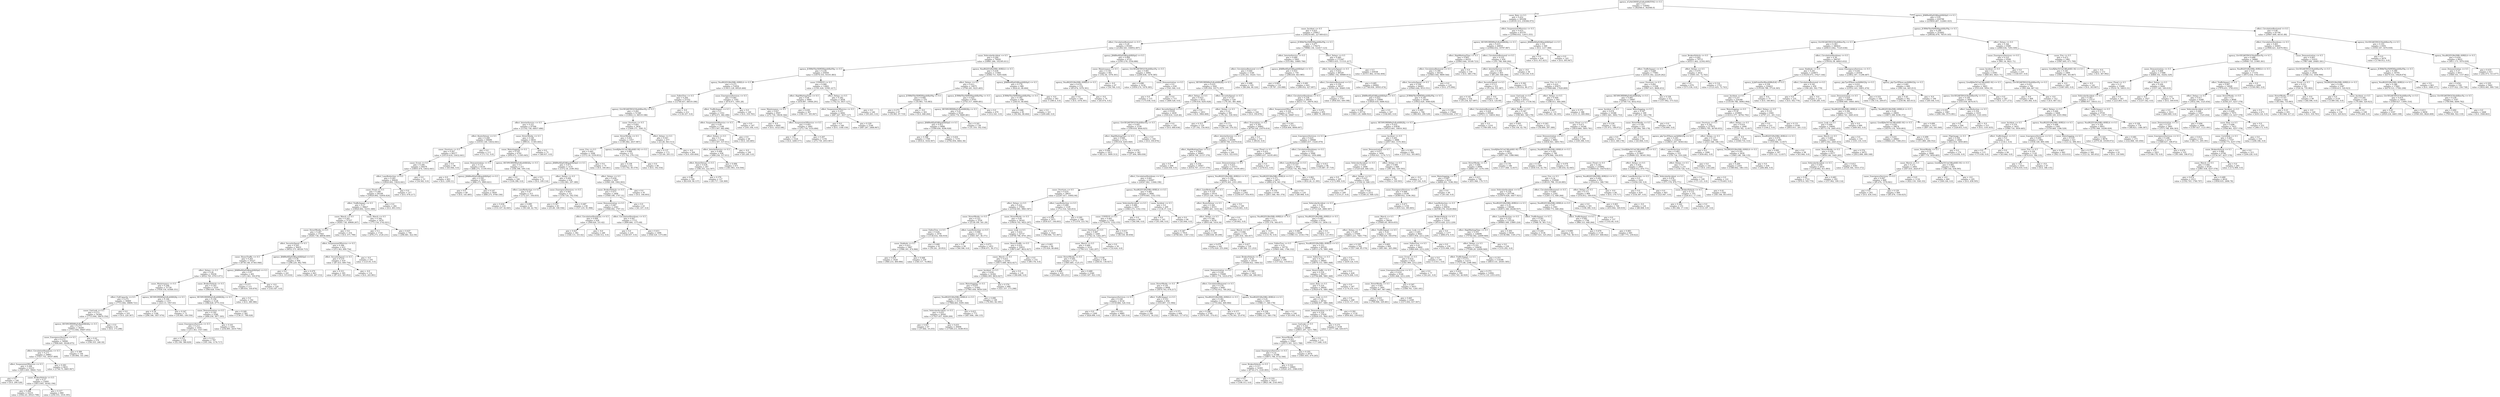 digraph Tree {
node [shape=box] ;
0 [label="agency_zCy9zG00HEqGeKu4AWZYNQ <= 0.5\ngini = 0.5\nsamples = 724092\nvalue = [362046.0, 362046.0]"] ;
1 [label="cause_Rain <= 0.5\ngini = 0.452\nsamples = 305296\nvalue = [126195.513, 239384.975]"] ;
0 -> 1 [labeldistance=2.5, labelangle=45, headlabel="True"] ;
5 [label="cause_Incident <= 0.5\ngini = 0.425\nsamples = 259917\nvalue = [100250.681, 227369.621]"] ;
1 -> 5 ;
7 [label="effect_CirculationRestored <= 0.5\ngini = 0.28\nsamples = 81645\nvalue = [21264.545, 104952.497]"] ;
5 -> 7 ;
21 [label="cause_VehicularAccident <= 0.5\ngini = 0.264\nsamples = 76920\nvalue = [18961.266, 102395.811]"] ;
7 -> 21 ;
25 [label="agency_JUR9bFXmVkWDHqu4AXaY0g <= 0.5\ngini = 0.234\nsamples = 65856\nvalue = [14576.555, 93101.883]"] ;
21 -> 25 ;
45 [label="agency_NuuRQ2I1Q0a50Kv-AVKlLA <= 0.5\ngini = 0.271\nsamples = 53054\nvalue = [13415.128, 69520.466]"] ;
25 -> 45 ;
101 [label="cause_FallenTree <= 0.5\ngini = 0.264\nsamples = 51552\nvalue = [12740.457, 68519.186]"] ;
45 -> 101 ;
105 [label="agency_GtvOEQAFZ0GtU6u4AXwvPg <= 0.5\ngini = 0.262\nsamples = 51340\nvalue = [12602.13, 68519.186]"] ;
101 -> 105 ;
113 [label="effect_InterimService <= 0.5\ngini = 0.251\nsamples = 47506\nvalue = [11192.758, 64937.686]"] ;
105 -> 113 ;
143 [label="effect_RouteDetour <= 0.5\ngini = 0.268\nsamples = 40690\nvalue = [10193.149, 53632.641]"] ;
113 -> 143 ;
183 [label="cause_Overturn <= 0.5\ngini = 0.267\nsamples = 40577\nvalue = [10119.418, 53632.641]"] ;
143 -> 183 ;
203 [label="cause_Event <= 0.5\ngini = 0.266\nsamples = 40479\nvalue = [10055.474, 53632.641]"] ;
183 -> 203 ;
275 [label="effect_LaneReduction <= 0.5\ngini = 0.265\nsamples = 40426\nvalue = [10020.892, 53632.641]"] ;
203 -> 275 ;
307 [label="cause_Flood <= 0.5\ngini = 0.268\nsamples = 40109\nvalue = [10020.892, 52954.424]"] ;
275 -> 307 ;
315 [label="effect_TrafficImpact <= 0.5\ngini = 0.27\nsamples = 39827\nvalue = [10020.892, 52351.089]"] ;
307 -> 315 ;
335 [label="cause_March <= 0.5\ngini = 0.265\nsamples = 37357\nvalue = [9245.738, 49608.267]"] ;
315 -> 335 ;
337 [label="cause_StreetWorks <= 0.5\ngini = 0.267\nsamples = 37043\nvalue = [9245.738, 48936.469]"] ;
335 -> 337 ;
401 [label="effect_SecuritySpeed <= 0.5\ngini = 0.265\nsamples = 36431\nvalue = [9032.375, 48326.715]"] ;
337 -> 401 ;
415 [label="cause_HeavyTraffic <= 0.5\ngini = 0.263\nsamples = 35527\nvalue = [8736.146, 47363.946]"] ;
401 -> 415 ;
419 [label="effect_Delays <= 0.5\ngini = 0.26\nsamples = 35036\nvalue = [8522.783, 47013.071]"] ;
415 -> 419 ;
423 [label="cause_Maintenance <= 0.5\ngini = 0.268\nsamples = 31726\nvalue = [7938.154, 41848.351]"] ;
419 -> 423 ;
427 [label="effect_FullCapacity <= 0.5\ngini = 0.272\nsamples = 30469\nvalue = [7715.004, 39890.721]"] ;
423 -> 427 ;
445 [label="cause_GasLeak <= 0.5\ngini = 0.273\nsamples = 30366\nvalue = [7715.004, 39670.354]"] ;
427 -> 445 ;
461 [label="agency_HE59N3RXM0q5vKu4AXlQZg <= 0.5\ngini = 0.273\nsamples = 30285\nvalue = [7715.004, 39497.055]"] ;
445 -> 461 ;
463 [label="cause_EmergencyServices <= 0.5\ngini = 0.272\nsamples = 30006\nvalue = [7608.649, 39248.875]"] ;
461 -> 463 ;
503 [label="effect_CirculationShutdown <= 0.5\ngini = 0.271\nsamples = 29862\nvalue = [7557.755, 39107.669]"] ;
463 -> 503 ;
545 [label="effect_SuspensionOfService <= 0.5\ngini = 0.268\nsamples = 23231\nvalue = [5813.005, 30641.722]"] ;
503 -> 545 ;
547 [label="gini = 0.0\nsamples = 140\nvalue = [0.0, 299.528]"] ;
545 -> 547 ;
548 [label="cause_BrokenVehicle <= 0.5\ngini = 0.27\nsamples = 23091\nvalue = [5813.005, 30342.194]"] ;
545 -> 548 ;
549 [label="gini = 0.268\nsamples = 22231\nvalue = [5562.45, 29323.798]"] ;
548 -> 549 ;
550 [label="gini = 0.317\nsamples = 860\nvalue = [250.555, 1018.395]"] ;
548 -> 550 ;
546 [label="gini = 0.283\nsamples = 6631\nvalue = [1744.75, 8465.947]"] ;
503 -> 546 ;
504 [label="gini = 0.389\nsamples = 144\nvalue = [50.894, 141.206]"] ;
463 -> 504 ;
464 [label="gini = 0.42\nsamples = 279\nvalue = [106.355, 248.18]"] ;
461 -> 464 ;
462 [label="gini = 0.0\nsamples = 81\nvalue = [0.0, 173.298]"] ;
445 -> 462 ;
446 [label="gini = 0.0\nsamples = 103\nvalue = [0.0, 220.367]"] ;
427 -> 446 ;
428 [label="agency_HE59N3RXM0q5vKu4AXlQZg <= 0.5\ngini = 0.184\nsamples = 1257\nvalue = [223.15, 1957.63]"] ;
423 -> 428 ;
583 [label="gini = 0.18\nsamples = 1184\nvalue = [206.186, 1857.074]"] ;
428 -> 583 ;
584 [label="gini = 0.247\nsamples = 73\nvalue = [16.965, 100.556]"] ;
428 -> 584 ;
424 [label="cause_BrokenVehicle <= 0.5\ngini = 0.183\nsamples = 3310\nvalue = [584.628, 5164.72]"] ;
419 -> 424 ;
473 [label="agency_HE59N3RXM0q5vKu4AXlQZg <= 0.5\ngini = 0.194\nsamples = 3128\nvalue = [584.628, 4775.333]"] ;
424 -> 473 ;
529 [label="cause_Demonstration <= 0.5\ngini = 0.182\nsamples = 2546\nvalue = [448.258, 3977.305]"] ;
473 -> 529 ;
541 [label="cause_EmergencyServices <= 0.5\ngini = 0.212\nsamples = 1055\nvalue = [213.363, 1557.546]"] ;
529 -> 541 ;
603 [label="gini = 0.212\nsamples = 258\nvalue = [52.199, 380.829]"] ;
541 -> 603 ;
604 [label="gini = 0.212\nsamples = 797\nvalue = [161.164, 1176.717]"] ;
541 -> 604 ;
542 [label="gini = 0.161\nsamples = 1491\nvalue = [234.895, 2419.759]"] ;
529 -> 542 ;
530 [label="gini = 0.249\nsamples = 582\nvalue = [136.37, 798.028]"] ;
473 -> 530 ;
474 [label="gini = 0.0\nsamples = 182\nvalue = [0.0, 389.386]"] ;
424 -> 474 ;
420 [label="agency_JfA8Bw8Zp024Kqu4AXiSpQ <= 0.5\ngini = 0.47\nsamples = 491\nvalue = [213.363, 350.876]"] ;
415 -> 420 ;
421 [label="gini = 0.277\nsamples = 271\nvalue = [69.816, 350.876]"] ;
420 -> 421 ;
422 [label="gini = -0.0\nsamples = 220\nvalue = [143.547, 0.0]"] ;
420 -> 422 ;
416 [label="agency_JfA8Bw8Zp024Kqu4AXiSpQ <= 0.5\ngini = 0.36\nsamples = 904\nvalue = [296.229, 962.769]"] ;
401 -> 416 ;
417 [label="gini = 0.0\nsamples = 241\nvalue = [0.0, 515.616]"] ;
416 -> 417 ;
418 [label="gini = 0.479\nsamples = 663\nvalue = [296.229, 447.153]"] ;
416 -> 418 ;
402 [label="effect_SuspensionOfService <= 0.5\ngini = 0.384\nsamples = 612\nvalue = [213.363, 609.754]"] ;
337 -> 402 ;
403 [label="effect_SecuritySpeed <= 0.5\ngini = 0.219\nsamples = 419\nvalue = [87.433, 609.754]"] ;
402 -> 403 ;
441 [label="gini = 0.311\nsamples = 305\nvalue = [87.433, 365.852]"] ;
403 -> 441 ;
442 [label="gini = -0.0\nsamples = 114\nvalue = [0.0, 243.901]"] ;
403 -> 442 ;
404 [label="gini = -0.0\nsamples = 193\nvalue = [125.93, 0.0]"] ;
402 -> 404 ;
338 [label="gini = 0.0\nsamples = 314\nvalue = [0.0, 671.799]"] ;
335 -> 338 ;
336 [label="cause_March <= 0.5\ngini = 0.344\nsamples = 2470\nvalue = [775.154, 2742.821]"] ;
315 -> 336 ;
339 [label="gini = 0.3\nsamples = 1724\nvalue = [478.273, 2120.231]"] ;
336 -> 339 ;
340 [label="gini = 0.437\nsamples = 746\nvalue = [296.881, 622.59]"] ;
336 -> 340 ;
316 [label="gini = 0.0\nsamples = 282\nvalue = [0.0, 603.335]"] ;
307 -> 316 ;
308 [label="gini = 0.0\nsamples = 317\nvalue = [0.0, 678.217]"] ;
275 -> 308 ;
276 [label="gini = 0.0\nsamples = 53\nvalue = [34.582, 0.0]"] ;
203 -> 276 ;
204 [label="gini = 0.0\nsamples = 98\nvalue = [63.944, 0.0]"] ;
183 -> 204 ;
184 [label="gini = 0.0\nsamples = 113\nvalue = [73.731, 0.0]"] ;
143 -> 184 ;
144 [label="cause_StreetWorks <= 0.5\ngini = 0.149\nsamples = 6816\nvalue = [999.61, 11305.045]"] ;
113 -> 144 ;
209 [label="cause_Waterlogging <= 0.5\ngini = 0.143\nsamples = 6741\nvalue = [950.673, 11305.045]"] ;
144 -> 209 ;
223 [label="cause_Demonstration <= 0.5\ngini = 0.131\nsamples = 6530\nvalue = [846.275, 11195.931]"] ;
209 -> 223 ;
431 [label="gini = 0.0\nsamples = 603\nvalue = [0.0, 1290.11]"] ;
223 -> 431 ;
432 [label="agency_JfA8Bw8Zp024Kqu4AXiSpQ <= 0.5\ngini = 0.145\nsamples = 5927\nvalue = [846.275, 9905.821]"] ;
223 -> 432 ;
555 [label="gini = 0.0\nsamples = 68\nvalue = [0.0, 145.485]"] ;
432 -> 555 ;
556 [label="gini = 0.147\nsamples = 5859\nvalue = [846.275, 9760.336]"] ;
432 -> 556 ;
224 [label="agency_HE59N3RXM0q5vKu4AXlQZg <= 0.5\ngini = 0.5\nsamples = 211\nvalue = [104.398, 109.114]"] ;
209 -> 224 ;
225 [label="gini = 0.0\nsamples = 160\nvalue = [104.398, 0.0]"] ;
224 -> 225 ;
226 [label="gini = 0.0\nsamples = 51\nvalue = [0.0, 109.114]"] ;
224 -> 226 ;
210 [label="gini = 0.0\nsamples = 75\nvalue = [48.937, 0.0]"] ;
144 -> 210 ;
114 [label="cause_Overturn <= 0.5\ngini = 0.405\nsamples = 3834\nvalue = [1409.371, 3581.5]"] ;
105 -> 114 ;
117 [label="cause_StreetWorks <= 0.5\ngini = 0.452\nsamples = 3357\nvalue = [1385.882, 2637.987]"] ;
114 -> 117 ;
261 [label="cause_Fire <= 0.5\ngini = 0.465\nsamples = 3206\nvalue = [1372.18, 2359.853]"] ;
117 -> 261 ;
281 [label="agency_JfA8Bw8Zp024Kqu4AXiSpQ <= 0.5\ngini = 0.473\nsamples = 3131\nvalue = [1372.18, 2199.392]"] ;
261 -> 281 ;
329 [label="effect_Delays <= 0.5\ngini = 0.499\nsamples = 634\nvalue = [322.981, 297.389]"] ;
281 -> 329 ;
451 [label="effect_LaneReduction <= 0.5\ngini = 0.47\nsamples = 313\nvalue = [172.257, 104.835]"] ;
329 -> 451 ;
499 [label="gini = 0.434\nsamples = 233\nvalue = [133.107, 62.045]"] ;
451 -> 499 ;
500 [label="gini = 0.499\nsamples = 80\nvalue = [39.149, 42.79]"] ;
451 -> 500 ;
452 [label="cause_EmergencyServices <= 0.5\ngini = 0.493\nsamples = 321\nvalue = [150.724, 192.554]"] ;
329 -> 452 ;
453 [label="gini = 0.307\nsamples = 83\nvalue = [23.49, 100.556]"] ;
452 -> 453 ;
454 [label="gini = 0.487\nsamples = 238\nvalue = [127.235, 91.998]"] ;
452 -> 454 ;
330 [label="effect_Delays <= 0.5\ngini = 0.458\nsamples = 2497\nvalue = [1049.199, 1902.003]"] ;
281 -> 330 ;
331 [label="cause_BrokenVehicle <= 0.5\ngini = 0.471\nsamples = 2406\nvalue = [1049.199, 1707.31]"] ;
330 -> 331 ;
333 [label="cause_Demonstration <= 0.5\ngini = 0.467\nsamples = 2343\nvalue = [1008.092, 1707.31]"] ;
331 -> 333 ;
369 [label="effect_CirculationShutdown <= 0.5\ngini = 0.499\nsamples = 628\nvalue = [308.626, 331.62]"] ;
333 -> 369 ;
373 [label="gini = 0.427\nsamples = 382\nvalue = [148.115, 331.62]"] ;
369 -> 373 ;
374 [label="gini = -0.0\nsamples = 246\nvalue = [160.512, 0.0]"] ;
369 -> 374 ;
370 [label="effect_CirculationShutdown <= 0.5\ngini = 0.447\nsamples = 1715\nvalue = [699.466, 1375.69]"] ;
333 -> 370 ;
371 [label="gini = 0.0\nsamples = 216\nvalue = [140.937, 0.0]"] ;
370 -> 371 ;
372 [label="gini = 0.411\nsamples = 1499\nvalue = [558.529, 1375.69]"] ;
370 -> 372 ;
334 [label="gini = 0.0\nsamples = 63\nvalue = [41.107, 0.0]"] ;
331 -> 334 ;
332 [label="gini = 0.0\nsamples = 91\nvalue = [0.0, 194.693]"] ;
330 -> 332 ;
282 [label="gini = 0.0\nsamples = 75\nvalue = [0.0, 160.461]"] ;
261 -> 282 ;
262 [label="agency_GewRJAw5tUmC4Ku4AX1-SQ <= 0.5\ngini = 0.089\nsamples = 151\nvalue = [13.702, 278.133]"] ;
117 -> 262 ;
537 [label="gini = 0.238\nsamples = 61\nvalue = [13.702, 85.579]"] ;
262 -> 537 ;
538 [label="gini = 0.0\nsamples = 90\nvalue = [0.0, 192.554]"] ;
262 -> 538 ;
118 [label="effect_Delays <= 0.5\ngini = 0.047\nsamples = 477\nvalue = [23.49, 943.513]"] ;
114 -> 118 ;
539 [label="gini = 0.137\nsamples = 173\nvalue = [23.49, 293.11]"] ;
118 -> 539 ;
540 [label="gini = -0.0\nsamples = 304\nvalue = [0.0, 650.404]"] ;
118 -> 540 ;
106 [label="gini = -0.0\nsamples = 212\nvalue = [138.327, 0.0]"] ;
101 -> 106 ;
102 [label="cause_EmergencyServices <= 0.5\ngini = 0.481\nsamples = 1502\nvalue = [674.671, 1001.28]"] ;
45 -> 102 ;
141 [label="effect_TrafficImpact <= 0.5\ngini = 0.5\nsamples = 1353\nvalue = [674.671, 682.496]"] ;
102 -> 141 ;
197 [label="effect_SuspensionOfService <= 0.5\ngini = 0.49\nsamples = 1106\nvalue = [513.507, 682.496]"] ;
141 -> 197 ;
237 [label="effect_Delays <= 0.5\ngini = 0.5\nsamples = 1038\nvalue = [513.507, 537.011]"] ;
197 -> 237 ;
305 [label="effect_InterimService <= 0.5\ngini = 0.496\nsamples = 938\nvalue = [448.258, 537.011]"] ;
237 -> 305 ;
399 [label="effect_RouteDetour <= 0.5\ngini = 0.438\nsamples = 267\nvalue = [106.355, 222.507]"] ;
305 -> 399 ;
521 [label="gini = 0.48\nsamples = 140\nvalue = [62.639, 94.137]"] ;
399 -> 521 ;
522 [label="gini = 0.379\nsamples = 127\nvalue = [43.717, 128.369]"] ;
399 -> 522 ;
400 [label="gini = 0.499\nsamples = 671\nvalue = [341.903, 314.504]"] ;
305 -> 400 ;
306 [label="gini = -0.0\nsamples = 100\nvalue = [65.249, 0.0]"] ;
237 -> 306 ;
238 [label="gini = 0.0\nsamples = 68\nvalue = [0.0, 145.485]"] ;
197 -> 238 ;
198 [label="gini = 0.0\nsamples = 247\nvalue = [161.164, 0.0]"] ;
141 -> 198 ;
142 [label="gini = 0.0\nsamples = 149\nvalue = [0.0, 318.783]"] ;
102 -> 142 ;
46 [label="cause_COVID19 <= 0.5\ngini = 0.089\nsamples = 12802\nvalue = [1161.426, 23581.417]"] ;
25 -> 46 ;
115 [label="effect_HighWaitingTime <= 0.5\ngini = 0.04\nsamples = 9964\nvalue = [418.897, 19944.291]"] ;
46 -> 115 ;
207 [label="cause_Maintenance <= 0.5\ngini = 0.027\nsamples = 9597\nvalue = [272.739, 19638.344]"] ;
115 -> 207 ;
383 [label="gini = -0.0\nsamples = 6695\nvalue = [0.0, 14323.86]"] ;
207 -> 383 ;
384 [label="effect_SuspensionOfService <= 0.5\ngini = 0.093\nsamples = 2902\nvalue = [272.739, 5314.484]"] ;
207 -> 384 ;
385 [label="gini = -0.0\nsamples = 1524\nvalue = [0.0, 3260.577]"] ;
384 -> 385 ;
386 [label="gini = 0.207\nsamples = 1378\nvalue = [272.739, 2053.907]"] ;
384 -> 386 ;
208 [label="gini = 0.438\nsamples = 367\nvalue = [146.157, 305.947]"] ;
115 -> 208 ;
116 [label="effect_Delays <= 0.5\ngini = 0.282\nsamples = 2838\nvalue = [742.53, 3637.127]"] ;
46 -> 116 ;
131 [label="effect_SuspensionOfService <= 0.5\ngini = 0.257\nsamples = 2692\nvalue = [647.267, 3637.127]"] ;
116 -> 131 ;
227 [label="gini = 0.0\nsamples = 546\nvalue = [0.0, 1168.159]"] ;
131 -> 227 ;
228 [label="gini = 0.329\nsamples = 2146\nvalue = [647.267, 2468.967]"] ;
131 -> 228 ;
132 [label="gini = 0.0\nsamples = 146\nvalue = [95.263, 0.0]"] ;
116 -> 132 ;
26 [label="agency_NuuRQ2I1Q0a50Kv-AVKlLA <= 0.5\ngini = 0.436\nsamples = 11064\nvalue = [4384.711, 9293.928]"] ;
21 -> 26 ;
49 [label="effect_Delays <= 0.5\ngini = 0.411\nsamples = 10075\nvalue = [3760.281, 9225.465]"] ;
26 -> 49 ;
171 [label="agency_JUR9bFXmVkWDHqu4AXaY0g <= 0.5\ngini = 0.044\nsamples = 370\nvalue = [16.965, 735.983]"] ;
49 -> 171 ;
501 [label="gini = 0.272\nsamples = 67\nvalue = [16.965, 87.719]"] ;
171 -> 501 ;
502 [label="gini = -0.0\nsamples = 303\nvalue = [0.0, 648.264]"] ;
171 -> 502 ;
172 [label="agency_JUR9bFXmVkWDHqu4AXaY0g <= 0.5\ngini = 0.425\nsamples = 9705\nvalue = [3743.317, 8489.481]"] ;
49 -> 172 ;
173 [label="agency_HE59N3RXM0q5vKu4AXlQZg <= 0.5\ngini = 0.41\nsamples = 9226\nvalue = [3430.776, 8489.481]"] ;
172 -> 173 ;
455 [label="agency_JfA8Bw8Zp024Kqu4AXiSpQ <= 0.5\ngini = 0.412\nsamples = 9088\nvalue = [3399.456, 8296.928]"] ;
173 -> 455 ;
559 [label="gini = 0.398\nsamples = 1709\nvalue = [616.6, 1634.567]"] ;
455 -> 559 ;
560 [label="gini = 0.416\nsamples = 7379\nvalue = [2782.856, 6662.36]"] ;
455 -> 560 ;
456 [label="gini = 0.241\nsamples = 138\nvalue = [31.319, 192.554]"] ;
173 -> 456 ;
174 [label="gini = 0.0\nsamples = 479\nvalue = [312.541, 0.0]"] ;
172 -> 174 ;
50 [label="agency_JfA8Bw8Zp024Kqu4AXiSpQ <= 0.5\ngini = 0.178\nsamples = 989\nvalue = [624.43, 68.464]"] ;
26 -> 50 ;
411 [label="agency_JUR9bFXmVkWDHqu4AXaY0g <= 0.5\ngini = 0.342\nsamples = 406\nvalue = [244.03, 68.464]"] ;
50 -> 411 ;
413 [label="gini = 0.446\nsamples = 85\nvalue = [34.582, 68.464]"] ;
411 -> 413 ;
414 [label="gini = 0.0\nsamples = 321\nvalue = [209.448, 0.0]"] ;
411 -> 414 ;
412 [label="gini = -0.0\nsamples = 583\nvalue = [380.4, 0.0]"] ;
50 -> 412 ;
22 [label="agency_JfA8Bw8Zp024Kqu4AXiSpQ <= 0.5\ngini = 0.499\nsamples = 4725\nvalue = [2303.278, 2556.686]"] ;
7 -> 22 ;
51 [label="cause_Maintenance <= 0.5\ngini = 0.158\nsamples = 661\nvalue = [102.44, 1078.301]"] ;
22 -> 51 ;
195 [label="agency_NuuRQ2I1Q0a50Kv-AVKlLA <= 0.5\ngini = 0.078\nsamples = 574\nvalue = [45.674, 1078.301]"] ;
51 -> 195 ;
205 [label="gini = 0.0\nsamples = 504\nvalue = [0.0, 1078.301]"] ;
195 -> 205 ;
206 [label="gini = -0.0\nsamples = 70\nvalue = [45.674, 0.0]"] ;
195 -> 206 ;
196 [label="gini = -0.0\nsamples = 87\nvalue = [56.766, 0.0]"] ;
51 -> 196 ;
52 [label="agency_GtvOEQAFZ0GtU6u4AXwvPg <= 0.5\ngini = 0.481\nsamples = 4064\nvalue = [2200.838, 1478.385]"] ;
22 -> 52 ;
95 [label="gini = 0.498\nsamples = 3234\nvalue = [1659.274, 1478.385]"] ;
52 -> 95 ;
96 [label="cause_Demonstration <= 0.5\ngini = 0.0\nsamples = 830\nvalue = [541.564, 0.0]"] ;
52 -> 96 ;
607 [label="gini = 0.0\nsamples = 115\nvalue = [75.036, 0.0]"] ;
96 -> 607 ;
608 [label="gini = 0.0\nsamples = 715\nvalue = [466.528, 0.0]"] ;
96 -> 608 ;
8 [label="agency_JUR9bFXmVkWDHqu4AXaY0g <= 0.5\ngini = 0.477\nsamples = 178272\nvalue = [78986.136, 122417.123]"] ;
5 -> 8 ;
11 [label="effect_InterimService <= 0.5\ngini = 0.089\nsamples = 5905\nvalue = [533.082, 10885.706]"] ;
8 -> 11 ;
121 [label="effect_CirculationRestored <= 0.5\ngini = 0.044\nsamples = 5146\nvalue = [234.243, 10241.721]"] ;
11 -> 121 ;
303 [label="agency_HE59N3RXM0q5vKu4AXlQZg <= 0.5\ngini = 0.035\nsamples = 5041\nvalue = [185.959, 10175.397]"] ;
121 -> 303 ;
477 [label="effect_Delays <= 0.5\ngini = 0.023\nsamples = 4512\nvalue = [109.618, 9293.928]"] ;
303 -> 477 ;
553 [label="effect_SecuritySpeed <= 0.5\ngini = 0.039\nsamples = 2659\nvalue = [109.618, 5329.46]"] ;
477 -> 553 ;
577 [label="agency_GtvOEQAFZ0GtU6u4AXwvPg <= 0.5\ngini = 0.045\nsamples = 2339\nvalue = [109.618, 4644.825]"] ;
553 -> 577 ;
585 [label="effect_HighWaitingTime <= 0.5\ngini = 0.049\nsamples = 2175\nvalue = [109.618, 4293.949]"] ;
577 -> 585 ;
589 [label="gini = 0.044\nsamples = 1813\nvalue = [82.213, 3609.313]"] ;
585 -> 589 ;
590 [label="gini = 0.074\nsamples = 362\nvalue = [27.404, 684.636]"] ;
585 -> 590 ;
586 [label="gini = 0.0\nsamples = 164\nvalue = [0.0, 350.876]"] ;
577 -> 586 ;
578 [label="gini = 0.0\nsamples = 320\nvalue = [0.0, 684.636]"] ;
553 -> 578 ;
554 [label="gini = 0.0\nsamples = 1853\nvalue = [0.0, 3964.468]"] ;
477 -> 554 ;
478 [label="effect_SecuritySpeed <= 0.5\ngini = 0.147\nsamples = 529\nvalue = [76.341, 881.468]"] ;
303 -> 478 ;
479 [label="effect_Delays <= 0.5\ngini = 0.22\nsamples = 365\nvalue = [76.341, 530.593]"] ;
478 -> 479 ;
535 [label="gini = 0.313\nsamples = 129\nvalue = [37.192, 154.043]"] ;
479 -> 535 ;
536 [label="gini = 0.171\nsamples = 236\nvalue = [39.149, 376.55]"] ;
479 -> 536 ;
480 [label="gini = 0.0\nsamples = 164\nvalue = [0.0, 350.876]"] ;
478 -> 480 ;
304 [label="gini = 0.488\nsamples = 105\nvalue = [48.284, 66.324]"] ;
121 -> 304 ;
122 [label="agency_JfA8Bw8Zp024Kqu4AXiSpQ <= 0.5\ngini = 0.433\nsamples = 759\nvalue = [298.839, 643.985]"] ;
11 -> 122 ;
285 [label="gini = 0.083\nsamples = 116\nvalue = [9.787, 216.088]"] ;
122 -> 285 ;
286 [label="gini = 0.481\nsamples = 643\nvalue = [289.052, 427.897]"] ;
122 -> 286 ;
12 [label="effect_Delays <= 0.5\ngini = 0.485\nsamples = 172367\nvalue = [78453.055, 111531.417]"] ;
8 -> 12 ;
13 [label="effect_SecuritySpeed <= 0.5\ngini = 0.452\nsamples = 89329\nvalue = [36941.192, 69989.013]"] ;
12 -> 13 ;
17 [label="effect_CirculationRestored <= 0.5\ngini = 0.356\nsamples = 28337\nvalue = [9192.234, 30485.539]"] ;
13 -> 17 ;
39 [label="effect_CirculationShutdown <= 0.5\ngini = 0.338\nsamples = 26630\nvalue = [8233.731, 29976.342]"] ;
17 -> 39 ;
73 [label="effect_SuspensionOfService <= 0.5\ngini = 0.329\nsamples = 25775\nvalue = [7763.94, 29687.511]"] ;
39 -> 73 ;
93 [label="effect_Evacuation <= 0.5\ngini = 0.362\nsamples = 20462\nvalue = [6739.536, 21679.414]"] ;
73 -> 93 ;
163 [label="effect_InterimService <= 0.5\ngini = 0.359\nsamples = 20309\nvalue = [6639.706, 21679.414]"] ;
93 -> 163 ;
247 [label="effect_HighWaitingTime <= 0.5\ngini = 0.364\nsamples = 20065\nvalue = [6639.706, 21157.379]"] ;
163 -> 247 ;
249 [label="gini = 0.0\nsamples = 498\nvalue = [324.938, 0.0]"] ;
247 -> 249 ;
250 [label="gini = 0.354\nsamples = 19567\nvalue = [6314.767, 21157.379]"] ;
247 -> 250 ;
248 [label="gini = 0.0\nsamples = 244\nvalue = [0.0, 522.035]"] ;
163 -> 248 ;
164 [label="gini = 0.0\nsamples = 153\nvalue = [99.83, 0.0]"] ;
93 -> 164 ;
94 [label="gini = 0.201\nsamples = 5313\nvalue = [1024.404, 8008.097]"] ;
73 -> 94 ;
74 [label="gini = 0.472\nsamples = 855\nvalue = [469.79, 288.831]"] ;
39 -> 74 ;
40 [label="gini = 0.453\nsamples = 1707\nvalue = [958.503, 509.198]"] ;
17 -> 40 ;
18 [label="gini = 0.485\nsamples = 60992\nvalue = [27748.958, 39503.474]"] ;
13 -> 18 ;
14 [label="gini = 0.5\nsamples = 83038\nvalue = [41511.862, 41542.404]"] ;
12 -> 14 ;
6 [label="effect_SuspensionOfService <= 0.5\ngini = 0.433\nsamples = 45379\nvalue = [25944.832, 12015.355]"] ;
1 -> 6 ;
19 [label="agency_HE59N3RXM0q5vKu4AXlQZg <= 0.5\ngini = 0.415\nsamples = 44810\nvalue = [25944.832, 10797.987]"] ;
6 -> 19 ;
47 [label="effect_HighWaitingTime <= 0.5\ngini = 0.405\nsamples = 44351\nvalue = [25843.044, 10149.723]"] ;
19 -> 47 ;
61 [label="effect_CirculationRestored <= 0.5\ngini = 0.399\nsamples = 44192\nvalue = [25843.044, 9809.544]"] ;
47 -> 61 ;
67 [label="effect_SecuritySpeed <= 0.5\ngini = 0.394\nsamples = 44063\nvalue = [25843.044, 9533.551]"] ;
61 -> 67 ;
155 [label="agency_JfA8Bw8Zp024Kqu4AXiSpQ <= 0.5\ngini = 0.422\nsamples = 25899\nvalue = [14920.416, 6486.922]"] ;
67 -> 155 ;
377 [label="gini = 0.424\nsamples = 25732\nvalue = [14811.45, 6486.922]"] ;
155 -> 377 ;
378 [label="gini = 0.0\nsamples = 167\nvalue = [108.965, 0.0]"] ;
155 -> 378 ;
156 [label="agency_JUR9bFXmVkWDHqu4AXaY0g <= 0.5\ngini = 0.341\nsamples = 18164\nvalue = [10922.629, 3046.628]"] ;
67 -> 156 ;
221 [label="gini = 0.495\nsamples = 704\nvalue = [368.003, 299.528]"] ;
156 -> 221 ;
222 [label="gini = 0.328\nsamples = 17460\nvalue = [10554.626, 2747.1]"] ;
156 -> 222 ;
68 [label="gini = 0.0\nsamples = 129\nvalue = [0.0, 275.994]"] ;
61 -> 68 ;
62 [label="gini = 0.0\nsamples = 159\nvalue = [0.0, 340.178]"] ;
47 -> 62 ;
48 [label="effect_CirculationRestored <= 0.5\ngini = 0.235\nsamples = 459\nvalue = [101.788, 648.264]"] ;
19 -> 48 ;
251 [label="effect_InterimService <= 0.5\ngini = 0.166\nsamples = 403\nvalue = [65.249, 648.264]"] ;
48 -> 251 ;
487 [label="effect_SecuritySpeed <= 0.5\ngini = 0.113\nsamples = 312\nvalue = [35.234, 551.987]"] ;
251 -> 487 ;
563 [label="gini = 0.141\nsamples = 254\nvalue = [35.234, 427.897]"] ;
487 -> 563 ;
564 [label="gini = -0.0\nsamples = 58\nvalue = [0.0, 124.09]"] ;
487 -> 564 ;
488 [label="gini = 0.362\nsamples = 91\nvalue = [30.014, 96.277]"] ;
251 -> 488 ;
252 [label="gini = -0.0\nsamples = 56\nvalue = [36.539, 0.0]"] ;
48 -> 252 ;
20 [label="agency_JfA8Bw8Zp024Kqu4AXiSpQ <= 0.5\ngini = 0.0\nsamples = 569\nvalue = [0.0, 1217.368]"] ;
6 -> 20 ;
605 [label="gini = 0.0\nsamples = 426\nvalue = [0.0, 911.421]"] ;
20 -> 605 ;
606 [label="gini = 0.0\nsamples = 143\nvalue = [0.0, 305.947]"] ;
20 -> 606 ;
2 [label="agency_JfA8Bw8Zp024Kqu4AXiSpQ <= 0.5\ngini = 0.45\nsamples = 418796\nvalue = [235850.487, 122661.025]"] ;
0 -> 2 [labeldistance=2.5, labelangle=-45, headlabel="False"] ;
3 [label="agency_JUR9bFXmVkWDHqu4AXaY0g <= 0.5\ngini = 0.399\nsamples = 353002\nvalue = [206382.878, 78519.145]"] ;
2 -> 3 ;
9 [label="agency_GtvOEQAFZ0GtU6u4AXwvPg <= 0.5\ngini = 0.383\nsamples = 346422\nvalue = [204313.842, 71225.636]"] ;
3 -> 9 ;
23 [label="cause_BrokenVehicle <= 0.5\ngini = 0.442\nsamples = 79715\nvalue = [45211.462, 22302.005]"] ;
9 -> 23 ;
63 [label="effect_TrafficImpact <= 0.5\ngini = 0.448\nsamples = 77083\nvalue = [43516.302, 22229.262]"] ;
23 -> 63 ;
75 [label="cause_Fire <= 0.5\ngini = 0.435\nsamples = 65875\nvalue = [37608.686, 17620.809]"] ;
63 -> 75 ;
99 [label="cause_GasLeak <= 0.5\ngini = 0.431\nsamples = 65372\nvalue = [37422.075, 17156.54]"] ;
75 -> 99 ;
111 [label="effect_CirculationRestored <= 0.5\ngini = 0.428\nsamples = 65046\nvalue = [37313.11, 16816.362]"] ;
99 -> 111 ;
119 [label="agency_HE59N3RXM0q5vKu4AXlQZg <= 0.5\ngini = 0.432\nsamples = 63836\nvalue = [36523.601, 16816.362]"] ;
111 -> 119 ;
177 [label="cause_EmergencyServices <= 0.5\ngini = 0.425\nsamples = 59948\nvalue = [34465.657, 15245.979]"] ;
119 -> 177 ;
235 [label="cause_Flood <= 0.5\ngini = 0.431\nsamples = 54000\nvalue = [30905.037, 14195.491]"] ;
177 -> 235 ;
265 [label="cause_Demonstration <= 0.5\ngini = 0.433\nsamples = 53573\nvalue = [30626.425, 14195.491]"] ;
235 -> 265 ;
277 [label="effect_CirculationShutdown <= 0.5\ngini = 0.441\nsamples = 42697\nvalue = [24247.062, 11844.196]"] ;
265 -> 277 ;
287 [label="cause_Overturn <= 0.5\ngini = 0.435\nsamples = 39031\nvalue = [22267.417, 10492.04]"] ;
277 -> 287 ;
319 [label="effect_Delays <= 0.5\ngini = 0.432\nsamples = 37692\nvalue = [21554.901, 9963.587]"] ;
287 -> 319 ;
323 [label="cause_StreetWorks <= 0.5\ngini = 0.322\nsamples = 3530\nvalue = [2138.199, 541.29]"] ;
319 -> 323 ;
327 [label="cause_FallenTree <= 0.5\ngini = 0.426\nsamples = 1978\nvalue = [1136.632, 504.919]"] ;
323 -> 327 ;
575 [label="cause_Sinkhole <= 0.5\ngini = 0.423\nsamples = 1887\nvalue = [1086.391, 474.966]"] ;
327 -> 575 ;
579 [label="gini = 0.419\nsamples = 1628\nvalue = [940.233, 400.084]"] ;
575 -> 579 ;
580 [label="gini = 0.448\nsamples = 259\nvalue = [146.157, 74.882]"] ;
575 -> 580 ;
576 [label="gini = 0.468\nsamples = 91\nvalue = [50.241, 29.953]"] ;
327 -> 576 ;
328 [label="effect_LaneReduction <= 0.5\ngini = 0.068\nsamples = 1552\nvalue = [1001.567, 36.371]"] ;
323 -> 328 ;
597 [label="gini = 0.0\nsamples = 99\nvalue = [64.596, 0.0]"] ;
328 -> 597 ;
598 [label="gini = 0.072\nsamples = 1453\nvalue = [936.971, 36.371]"] ;
328 -> 598 ;
324 [label="cause_StreetWorks <= 0.5\ngini = 0.44\nsamples = 34162\nvalue = [19416.702, 9422.297]"] ;
319 -> 324 ;
325 [label="cause_Leak <= 0.5\ngini = 0.433\nsamples = 32737\nvalue = [18706.796, 8701.291]"] ;
324 -> 325 ;
345 [label="cause_HeavyTraffic <= 0.5\ngini = 0.432\nsamples = 32653\nvalue = [18672.867, 8632.827]"] ;
325 -> 345 ;
381 [label="cause_March <= 0.5\ngini = 0.433\nsamples = 32501\nvalue = [18573.689, 8632.827]"] ;
345 -> 381 ;
387 [label="cause_Incident <= 0.5\ngini = 0.434\nsamples = 32362\nvalue = [18482.993, 8632.827]"] ;
381 -> 387 ;
485 [label="cause_Waterlogging <= 0.5\ngini = 0.435\nsamples = 31482\nvalue = [17961.656, 8459.529]"] ;
387 -> 485 ;
497 [label="agency_NuuRQ2I1Q0a50Kv-AVKlLA <= 0.5\ngini = 0.435\nsamples = 31334\nvalue = [17884.663, 8395.344]"] ;
485 -> 497 ;
571 [label="cause_VehicularAccident <= 0.5\ngini = 0.435\nsamples = 30561\nvalue = [17437.057, 8209.209]"] ;
497 -> 571 ;
601 [label="gini = 0.447\nsamples = 67\nvalue = [37.844, 19.255]"] ;
571 -> 601 ;
602 [label="gini = 0.435\nsamples = 30494\nvalue = [17399.213, 8189.953]"] ;
571 -> 602 ;
572 [label="gini = 0.415\nsamples = 773\nvalue = [447.606, 186.135]"] ;
497 -> 572 ;
498 [label="gini = 0.496\nsamples = 148\nvalue = [76.993, 64.185]"] ;
485 -> 498 ;
486 [label="gini = 0.374\nsamples = 880\nvalue = [521.337, 173.298]"] ;
387 -> 486 ;
388 [label="gini = 0.0\nsamples = 139\nvalue = [90.696, 0.0]"] ;
381 -> 388 ;
382 [label="gini = 0.0\nsamples = 152\nvalue = [99.178, 0.0]"] ;
345 -> 382 ;
346 [label="gini = 0.443\nsamples = 84\nvalue = [33.929, 68.464]"] ;
325 -> 346 ;
326 [label="gini = 0.5\nsamples = 1425\nvalue = [709.906, 721.007]"] ;
324 -> 326 ;
320 [label="effect_LaneReduction <= 0.5\ngini = 0.489\nsamples = 1339\nvalue = [712.516, 528.453]"] ;
287 -> 320 ;
321 [label="gini = 0.358\nsamples = 1071\nvalue = [639.437, 194.693]"] ;
320 -> 321 ;
322 [label="gini = 0.295\nsamples = 268\nvalue = [73.079, 333.76]"] ;
320 -> 322 ;
288 [label="agency_NuuRQ2I1Q0a50Kv-AVKlLA <= 0.5\ngini = 0.482\nsamples = 3666\nvalue = [1979.645, 1352.155]"] ;
277 -> 288 ;
289 [label="cause_VehicularAccident <= 0.5\ngini = 0.488\nsamples = 3457\nvalue = [1843.275, 1352.155]"] ;
288 -> 289 ;
357 [label="cause_COVID19 <= 0.5\ngini = 0.491\nsamples = 3358\nvalue = [1778.679, 1352.155]"] ;
289 -> 357 ;
375 [label="cause_Overturn <= 0.5\ngini = 0.487\nsamples = 3260\nvalue = [1742.14, 1262.297]"] ;
357 -> 375 ;
443 [label="cause_March <= 0.5\ngini = 0.489\nsamples = 3210\nvalue = [1709.515, 1262.297]"] ;
375 -> 443 ;
509 [label="cause_StreetWorks <= 0.5\ngini = 0.491\nsamples = 2772\nvalue = [1465.485, 1125.37]"] ;
443 -> 509 ;
543 [label="gini = 0.499\nsamples = 432\nvalue = [219.888, 203.251]"] ;
509 -> 543 ;
544 [label="gini = 0.489\nsamples = 2340\nvalue = [1245.597, 922.119]"] ;
509 -> 544 ;
510 [label="gini = 0.46\nsamples = 438\nvalue = [244.03, 136.927]"] ;
443 -> 510 ;
444 [label="gini = 0.0\nsamples = 50\nvalue = [32.624, 0.0]"] ;
375 -> 444 ;
376 [label="gini = 0.411\nsamples = 98\nvalue = [36.539, 89.858]"] ;
357 -> 376 ;
358 [label="gini = 0.0\nsamples = 99\nvalue = [64.596, 0.0]"] ;
289 -> 358 ;
290 [label="cause_Incident <= 0.5\ngini = 0.0\nsamples = 209\nvalue = [136.37, 0.0]"] ;
288 -> 290 ;
611 [label="gini = 0.0\nsamples = 143\nvalue = [93.306, 0.0]"] ;
290 -> 611 ;
612 [label="gini = 0.0\nsamples = 66\nvalue = [43.064, 0.0]"] ;
290 -> 612 ;
278 [label="agency_NuuRQ2I1Q0a50Kv-AVKlLA <= 0.5\ngini = 0.394\nsamples = 10876\nvalue = [6379.363, 2351.295]"] ;
265 -> 278 ;
279 [label="effect_LaneReduction <= 0.5\ngini = 0.339\nsamples = 8514\nvalue = [5123.326, 1416.34]"] ;
278 -> 279 ;
439 [label="effect_RouteDetour <= 0.5\ngini = 0.344\nsamples = 8315\nvalue = [4993.481, 1416.34]"] ;
279 -> 439 ;
505 [label="effect_Delays <= 0.5\ngini = 0.346\nsamples = 8254\nvalue = [4953.68, 1416.34]"] ;
439 -> 505 ;
581 [label="gini = 0.347\nsamples = 7914\nvalue = [4746.841, 1367.132]"] ;
505 -> 581 ;
582 [label="gini = 0.31\nsamples = 340\nvalue = [206.838, 49.208]"] ;
505 -> 582 ;
506 [label="gini = 0.0\nsamples = 61\nvalue = [39.802, 0.0]"] ;
439 -> 506 ;
440 [label="gini = 0.0\nsamples = 199\nvalue = [129.845, 0.0]"] ;
279 -> 440 ;
280 [label="gini = 0.489\nsamples = 2362\nvalue = [1256.037, 934.955]"] ;
278 -> 280 ;
266 [label="gini = 0.0\nsamples = 427\nvalue = [278.612, 0.0]"] ;
235 -> 266 ;
236 [label="effect_CirculationShutdown <= 0.5\ngini = 0.352\nsamples = 5948\nvalue = [3560.62, 1050.488]"] ;
177 -> 236 ;
245 [label="effect_LaneReduction <= 0.5\ngini = 0.337\nsamples = 5852\nvalue = [3524.734, 962.769]"] ;
236 -> 245 ;
271 [label="agency_NuuRQ2I1Q0a50Kv-AVKlLA <= 0.5\ngini = 0.371\nsamples = 4873\nvalue = [2892.474, 941.374]"] ;
245 -> 271 ;
457 [label="gini = 0.376\nsamples = 4749\nvalue = [2811.566, 941.374]"] ;
271 -> 457 ;
458 [label="gini = 0.0\nsamples = 124\nvalue = [80.908, 0.0]"] ;
271 -> 458 ;
272 [label="gini = 0.063\nsamples = 979\nvalue = [632.26, 21.395]"] ;
245 -> 272 ;
246 [label="gini = 0.412\nsamples = 96\nvalue = [35.887, 87.719]"] ;
236 -> 246 ;
178 [label="cause_Incident <= 0.5\ngini = 0.491\nsamples = 3888\nvalue = [2057.943, 1570.383]"] ;
119 -> 178 ;
179 [label="cause_Demonstration <= 0.5\ngini = 0.471\nsamples = 3494\nvalue = [1920.921, 1176.717]"] ;
178 -> 179 ;
193 [label="cause_VehicularAccident <= 0.5\ngini = 0.418\nsamples = 2646\nvalue = [1529.429, 646.125]"] ;
179 -> 193 ;
311 [label="gini = 0.0\nsamples = 265\nvalue = [172.909, 0.0]"] ;
193 -> 311 ;
312 [label="effect_Delays <= 0.5\ngini = 0.437\nsamples = 2381\nvalue = [1356.52, 646.125]"] ;
193 -> 312 ;
353 [label="gini = 0.0\nsamples = 169\nvalue = [110.27, 0.0]"] ;
312 -> 353 ;
354 [label="gini = 0.45\nsamples = 2212\nvalue = [1246.25, 646.125]"] ;
312 -> 354 ;
194 [label="effect_Delays <= 0.5\ngini = 0.489\nsamples = 848\nvalue = [391.492, 530.593]"] ;
179 -> 194 ;
341 [label="gini = 0.48\nsamples = 791\nvalue = [354.3, 530.593]"] ;
194 -> 341 ;
342 [label="gini = -0.0\nsamples = 57\nvalue = [37.192, 0.0]"] ;
194 -> 342 ;
180 [label="gini = 0.383\nsamples = 394\nvalue = [137.022, 393.665]"] ;
178 -> 180 ;
120 [label="gini = 0.0\nsamples = 1210\nvalue = [789.509, 0.0]"] ;
111 -> 120 ;
112 [label="effect_Delays <= 0.5\ngini = 0.367\nsamples = 326\nvalue = [108.965, 340.178]"] ;
99 -> 112 ;
351 [label="gini = 0.493\nsamples = 103\nvalue = [54.156, 42.79]"] ;
112 -> 351 ;
352 [label="gini = 0.263\nsamples = 223\nvalue = [54.809, 297.389]"] ;
112 -> 352 ;
100 [label="effect_Delays <= 0.5\ngini = 0.409\nsamples = 503\nvalue = [186.611, 464.269]"] ;
75 -> 100 ;
465 [label="gini = 0.497\nsamples = 115\nvalue = [55.461, 64.185]"] ;
100 -> 465 ;
466 [label="gini = 0.372\nsamples = 388\nvalue = [131.15, 400.084]"] ;
100 -> 466 ;
76 [label="cause_Overturn <= 0.5\ngini = 0.492\nsamples = 11208\nvalue = [5907.615, 4608.453]"] ;
63 -> 76 ;
107 [label="agency_HE59N3RXM0q5vKu4AXlQZg <= 0.5\ngini = 0.485\nsamples = 10697\nvalue = [5749.714, 4032.932]"] ;
76 -> 107 ;
157 [label="cause_Incident <= 0.5\ngini = 0.478\nsamples = 10388\nvalue = [5651.841, 3692.753]"] ;
107 -> 157 ;
185 [label="cause_Flood <= 0.5\ngini = 0.473\nsamples = 10246\nvalue = [5619.869, 3493.781]"] ;
157 -> 185 ;
263 [label="cause_Demonstration <= 0.5\ngini = 0.476\nsamples = 9962\nvalue = [5434.563, 3493.781]"] ;
185 -> 263 ;
267 [label="agency_GewRJAw5tUmC4Ku4AX1-SQ <= 0.5\ngini = 0.482\nsamples = 9182\nvalue = [4957.595, 3388.946]"] ;
263 -> 267 ;
347 [label="cause_StreetWorks <= 0.5\ngini = 0.484\nsamples = 8996\nvalue = [4840.147, 3376.109]"] ;
267 -> 347 ;
389 [label="cause_Waterlogging <= 0.5\ngini = 0.487\nsamples = 8250\nvalue = [4408.201, 3196.392]"] ;
347 -> 389 ;
433 [label="cause_EmergencyServices <= 0.5\ngini = 0.488\nsamples = 8190\nvalue = [4369.052, 3196.392]"] ;
389 -> 433 ;
513 [label="cause_VehicularAccident <= 0.5\ngini = 0.49\nsamples = 7031\nvalue = [3733.529, 2800.587]"] ;
433 -> 513 ;
515 [label="agency_NuuRQ2I1Q0a50Kv-AVKlLA <= 0.5\ngini = 0.5\nsamples = 675\nvalue = [335.378, 344.457]"] ;
513 -> 515 ;
517 [label="cause_March <= 0.5\ngini = 0.466\nsamples = 470\nvalue = [201.618, 344.457]"] ;
515 -> 517 ;
557 [label="gini = 0.478\nsamples = 342\nvalue = [152.029, 233.204]"] ;
517 -> 557 ;
558 [label="gini = 0.427\nsamples = 128\nvalue = [49.589, 111.253]"] ;
517 -> 558 ;
518 [label="gini = -0.0\nsamples = 205\nvalue = [133.76, 0.0]"] ;
515 -> 518 ;
516 [label="agency_NuuRQ2I1Q0a50Kv-AVKlLA <= 0.5\ngini = 0.487\nsamples = 6356\nvalue = [3398.151, 2456.13]"] ;
513 -> 516 ;
519 [label="gini = 0.483\nsamples = 6299\nvalue = [3398.151, 2334.179]"] ;
516 -> 519 ;
520 [label="gini = 0.0\nsamples = 57\nvalue = [0.0, 121.951]"] ;
516 -> 520 ;
514 [label="gini = 0.473\nsamples = 1159\nvalue = [635.522, 395.805]"] ;
433 -> 514 ;
434 [label="gini = 0.0\nsamples = 60\nvalue = [39.149, 0.0]"] ;
389 -> 434 ;
390 [label="gini = 0.415\nsamples = 746\nvalue = [431.946, 179.717]"] ;
347 -> 390 ;
348 [label="gini = 0.178\nsamples = 186\nvalue = [117.448, 12.837]"] ;
267 -> 348 ;
268 [label="agency_NuuRQ2I1Q0a50Kv-AVKlLA <= 0.5\ngini = 0.295\nsamples = 780\nvalue = [476.968, 104.835]"] ;
263 -> 268 ;
283 [label="gini = 0.163\nsamples = 689\nvalue = [436.514, 42.79]"] ;
268 -> 283 ;
284 [label="gini = 0.478\nsamples = 91\nvalue = [40.454, 62.045]"] ;
268 -> 284 ;
264 [label="gini = 0.0\nsamples = 284\nvalue = [185.306, 0.0]"] ;
185 -> 264 ;
186 [label="gini = 0.239\nsamples = 142\nvalue = [31.972, 198.972]"] ;
157 -> 186 ;
158 [label="cause_Waterlogging <= 0.5\ngini = 0.347\nsamples = 309\nvalue = [97.873, 340.178]"] ;
107 -> 158 ;
217 [label="cause_StreetWorks <= 0.5\ngini = 0.199\nsamples = 225\nvalue = [43.064, 340.178]"] ;
158 -> 217 ;
219 [label="gini = 0.0\nsamples = 159\nvalue = [0.0, 340.178]"] ;
217 -> 219 ;
220 [label="gini = 0.0\nsamples = 66\nvalue = [43.064, 0.0]"] ;
217 -> 220 ;
218 [label="gini = 0.0\nsamples = 84\nvalue = [54.809, 0.0]"] ;
158 -> 218 ;
108 [label="gini = 0.338\nsamples = 511\nvalue = [157.902, 575.522]"] ;
76 -> 108 ;
64 [label="effect_Delays <= 0.5\ngini = 0.079\nsamples = 2632\nvalue = [1695.161, 72.743]"] ;
23 -> 64 ;
533 [label="gini = 0.0\nsamples = 879\nvalue = [573.536, 0.0]"] ;
64 -> 533 ;
534 [label="gini = 0.114\nsamples = 1753\nvalue = [1121.625, 72.743]"] ;
64 -> 534 ;
24 [label="effect_CirculationShutdown <= 0.5\ngini = 0.36\nsamples = 266707\nvalue = [159102.38, 48923.632]"] ;
9 -> 24 ;
35 [label="cause_Sinkhole <= 0.5\ngini = 0.341\nsamples = 224871\nvalue = [135250.073, 37627.144]"] ;
24 -> 35 ;
53 [label="agency_jLjibFoim0iwWau4AWoEdQ <= 0.5\ngini = 0.338\nsamples = 224421\nvalue = [135109.788, 37124.365]"] ;
35 -> 53 ;
103 [label="cause_Incident <= 0.5\ngini = 0.337\nsamples = 224346\nvalue = [135109.788, 36963.904]"] ;
53 -> 103 ;
133 [label="cause_Waterlogging <= 0.5\ngini = 0.34\nsamples = 219965\nvalue = [132312.577, 36762.792]"] ;
103 -> 133 ;
159 [label="cause_Overturn <= 0.5\ngini = 0.342\nsamples = 217875\nvalue = [130952.795, 36749.955]"] ;
133 -> 159 ;
181 [label="agency_pky7jovXYkaw-awAAMrQ3g <= 0.5\ngini = 0.345\nsamples = 214230\nvalue = [128631.247, 36563.82]"] ;
159 -> 181 ;
187 [label="agency_GewRJAw5tUmC4Ku4AX1-SQ <= 0.5\ngini = 0.344\nsamples = 213897\nvalue = [128480.522, 36345.592]"] ;
181 -> 187 ;
211 [label="cause_Flood <= 0.5\ngini = 0.342\nsamples = 210992\nvalue = [126850.61, 35474.821]"] ;
187 -> 211 ;
241 [label="cause_Fire <= 0.5\ngini = 0.34\nsamples = 210040\nvalue = [126335.798, 35126.085]"] ;
211 -> 241 ;
253 [label="cause_VehicularAccident <= 0.5\ngini = 0.339\nsamples = 207798\nvalue = [125070.626, 34477.821]"] ;
241 -> 253 ;
255 [label="effect_LaneReduction <= 0.5\ngini = 0.314\nsamples = 69454\nvalue = [42198.278, 10228.884]"] ;
253 -> 255 ;
257 [label="cause_March <= 0.5\ngini = 0.3\nsamples = 58436\nvalue = [35683.85, 8016.655]"] ;
255 -> 257 ;
297 [label="effect_Delays <= 0.5\ngini = 0.295\nsamples = 57094\nvalue = [34915.221, 7665.779]"] ;
257 -> 297 ;
299 [label="cause_FallenTree <= 0.5\ngini = 0.25\nsamples = 16776\nvalue = [10401.944, 1784.332]"] ;
297 -> 299 ;
301 [label="cause_BrokenVehicle <= 0.5\ngini = 0.24\nsamples = 16510\nvalue = [10264.922, 1664.52]"] ;
299 -> 301 ;
393 [label="cause_Demonstration <= 0.5\ngini = 0.228\nsamples = 15089\nvalue = [9412.774, 1418.479]"] ;
301 -> 393 ;
395 [label="cause_StreetWorks <= 0.5\ngini = 0.191\nsamples = 9008\nvalue = [5670.763, 678.217]"] ;
393 -> 395 ;
397 [label="cause_EmergencyServices <= 0.5\ngini = 0.168\nsamples = 8154\nvalue = [5159.866, 526.314]"] ;
395 -> 397 ;
405 [label="gini = 0.0\nsamples = 1269\nvalue = [828.006, 0.0]"] ;
397 -> 405 ;
406 [label="gini = 0.193\nsamples = 6885\nvalue = [4331.86, 526.314]"] ;
397 -> 406 ;
398 [label="effect_TrafficImpact <= 0.5\ngini = 0.353\nsamples = 854\nvalue = [510.897, 151.904]"] ;
395 -> 398 ;
565 [label="gini = 0.302\nsamples = 246\nvalue = [150.072, 34.232]"] ;
398 -> 565 ;
566 [label="gini = 0.371\nsamples = 608\nvalue = [360.825, 117.672]"] ;
398 -> 566 ;
396 [label="effect_CirculationRestored <= 0.5\ngini = 0.276\nsamples = 6081\nvalue = [3742.012, 740.262]"] ;
393 -> 396 ;
523 [label="agency_NuuRQ2I1Q0a50Kv-AVKlLA <= 0.5\ngini = 0.302\nsamples = 2878\nvalue = [1755.842, 400.084]"] ;
396 -> 523 ;
567 [label="gini = 0.298\nsamples = 2749\nvalue = [1679.501, 374.41]"] ;
523 -> 567 ;
568 [label="gini = 0.377\nsamples = 129\nvalue = [76.341, 25.674]"] ;
523 -> 568 ;
524 [label="agency_NuuRQ2I1Q0a50Kv-AVKlLA <= 0.5\ngini = 0.25\nsamples = 3203\nvalue = [1986.17, 340.178]"] ;
396 -> 524 ;
525 [label="gini = 0.258\nsamples = 3059\nvalue = [1892.212, 340.178]"] ;
524 -> 525 ;
526 [label="gini = 0.0\nsamples = 144\nvalue = [93.958, 0.0]"] ;
524 -> 526 ;
394 [label="gini = 0.348\nsamples = 1421\nvalue = [852.148, 246.041]"] ;
301 -> 394 ;
302 [label="gini = 0.498\nsamples = 266\nvalue = [137.022, 119.811]"] ;
299 -> 302 ;
300 [label="agency_NuuRQ2I1Q0a50Kv-AVKlLA <= 0.5\ngini = 0.312\nsamples = 40318\nvalue = [24513.276, 5881.448]"] ;
297 -> 300 ;
309 [label="cause_FallenTree <= 0.5\ngini = 0.316\nsamples = 39645\nvalue = [24074.153, 5881.448]"] ;
300 -> 309 ;
361 [label="cause_HeavyTraffic <= 0.5\ngini = 0.318\nsamples = 39217\nvalue = [23794.888, 5881.448]"] ;
309 -> 361 ;
435 [label="cause_Rain <= 0.5\ngini = 0.319\nsamples = 38950\nvalue = [23620.674, 5881.448]"] ;
361 -> 435 ;
449 [label="cause_Leak <= 0.5\ngini = 0.32\nsamples = 38742\nvalue = [23484.957, 5881.448]"] ;
435 -> 449 ;
475 [label="cause_Demonstration <= 0.5\ngini = 0.318\nsamples = 37624\nvalue = [22828.555, 5641.825]"] ;
449 -> 475 ;
489 [label="cause_GasLeak <= 0.5\ngini = 0.322\nsamples = 34086\nvalue = [20651.207, 5211.788]"] ;
475 -> 489 ;
491 [label="cause_StreetWorks <= 0.5\ngini = 0.323\nsamples = 33967\nvalue = [20573.561, 5211.788]"] ;
489 -> 491 ;
511 [label="cause_EmergencyServices <= 0.5\ngini = 0.32\nsamples = 31288\nvalue = [18971.706, 4732.544]"] ;
491 -> 511 ;
593 [label="cause_BrokenVehicle <= 0.5\ngini = 0.317\nsamples = 14383\nvalue = [8730.273, 2145.905]"] ;
511 -> 593 ;
595 [label="gini = 0.0\nsamples = 166\nvalue = [108.313, 0.0]"] ;
593 -> 595 ;
596 [label="gini = 0.319\nsamples = 14217\nvalue = [8621.96, 2145.905]"] ;
593 -> 596 ;
594 [label="gini = 0.322\nsamples = 16905\nvalue = [10241.433, 2586.639]"] ;
511 -> 594 ;
512 [label="gini = 0.355\nsamples = 2679\nvalue = [1601.855, 479.245]"] ;
491 -> 512 ;
492 [label="gini = 0.0\nsamples = 119\nvalue = [77.646, 0.0]"] ;
489 -> 492 ;
490 [label="gini = 0.275\nsamples = 3538\nvalue = [2177.348, 430.037]"] ;
475 -> 490 ;
476 [label="gini = 0.392\nsamples = 1118\nvalue = [656.402, 239.622]"] ;
449 -> 476 ;
450 [label="gini = 0.0\nsamples = 208\nvalue = [135.717, 0.0]"] ;
435 -> 450 ;
436 [label="gini = 0.0\nsamples = 267\nvalue = [174.214, 0.0]"] ;
361 -> 436 ;
362 [label="gini = 0.0\nsamples = 428\nvalue = [279.264, 0.0]"] ;
309 -> 362 ;
310 [label="gini = 0.0\nsamples = 673\nvalue = [439.124, 0.0]"] ;
300 -> 310 ;
298 [label="effect_TrafficImpact <= 0.5\ngini = 0.43\nsamples = 1342\nvalue = [768.629, 350.876]"] ;
257 -> 298 ;
429 [label="gini = 0.328\nsamples = 542\nvalue = [327.548, 85.579]"] ;
298 -> 429 ;
430 [label="gini = 0.469\nsamples = 800\nvalue = [441.081, 265.296]"] ;
298 -> 430 ;
258 [label="cause_BrokenVehicle <= 0.5\ngini = 0.378\nsamples = 11018\nvalue = [6514.428, 2212.229]"] ;
255 -> 258 ;
259 [label="cause_Leak <= 0.5\ngini = 0.405\nsamples = 9641\nvalue = [5615.954, 2212.229]"] ;
258 -> 259 ;
343 [label="cause_FallenTree <= 0.5\ngini = 0.41\nsamples = 9402\nvalue = [5460.009, 2212.229]"] ;
259 -> 343 ;
379 [label="cause_Event <= 0.5\ngini = 0.414\nsamples = 9221\nvalue = [5341.909, 2212.229]"] ;
343 -> 379 ;
469 [label="cause_EmergencyServices <= 0.5\ngini = 0.416\nsamples = 9144\nvalue = [5291.668, 2212.229]"] ;
379 -> 469 ;
471 [label="cause_StreetWorks <= 0.5\ngini = 0.441\nsamples = 3491\nvalue = [1982.907, 967.048]"] ;
469 -> 471 ;
587 [label="gini = 0.433\nsamples = 1242\nvalue = [709.906, 329.481]"] ;
471 -> 587 ;
588 [label="gini = 0.445\nsamples = 2249\nvalue = [1273.002, 637.567]"] ;
471 -> 588 ;
472 [label="gini = 0.397\nsamples = 5653\nvalue = [3308.761, 1245.181]"] ;
469 -> 472 ;
470 [label="gini = 0.0\nsamples = 77\nvalue = [50.241, 0.0]"] ;
379 -> 470 ;
380 [label="gini = 0.0\nsamples = 181\nvalue = [118.1, 0.0]"] ;
343 -> 380 ;
344 [label="gini = 0.0\nsamples = 239\nvalue = [155.944, 0.0]"] ;
259 -> 344 ;
260 [label="gini = 0.0\nsamples = 1377\nvalue = [898.474, 0.0]"] ;
258 -> 260 ;
256 [label="agency_NuuRQ2I1Q0a50Kv-AVKlLA <= 0.5\ngini = 0.35\nsamples = 138344\nvalue = [82872.348, 24248.937]"] ;
253 -> 256 ;
349 [label="effect_LaneReduction <= 0.5\ngini = 0.352\nsamples = 135126\nvalue = [80883.568, 23885.224]"] ;
256 -> 349 ;
359 [label="effect_HighWaitingTime <= 0.5\ngini = 0.355\nsamples = 126696\nvalue = [75744.582, 22699.949]"] ;
349 -> 359 ;
407 [label="effect_Delays <= 0.5\ngini = 0.355\nsamples = 126458\nvalue = [75589.29, 22699.949]"] ;
359 -> 407 ;
493 [label="effect_TrafficImpact <= 0.5\ngini = 0.373\nsamples = 12272\nvalue = [7275.88, 2398.364]"] ;
407 -> 493 ;
569 [label="gini = 0.422\nsamples = 180\nvalue = [103.745, 44.929]"] ;
493 -> 569 ;
570 [label="gini = 0.372\nsamples = 12092\nvalue = [7172.135, 2353.435]"] ;
493 -> 570 ;
494 [label="gini = 0.353\nsamples = 114186\nvalue = [68313.41, 20301.585]"] ;
407 -> 494 ;
408 [label="gini = 0.0\nsamples = 238\nvalue = [155.292, 0.0]"] ;
359 -> 408 ;
360 [label="gini = 0.305\nsamples = 8430\nvalue = [5138.986, 1185.275]"] ;
349 -> 360 ;
350 [label="effect_TrafficImpact <= 0.5\ngini = 0.261\nsamples = 3218\nvalue = [1988.78, 363.713]"] ;
256 -> 350 ;
391 [label="gini = 0.245\nsamples = 3136\nvalue = [1947.021, 325.202]"] ;
350 -> 391 ;
392 [label="gini = 0.499\nsamples = 82\nvalue = [41.759, 38.511]"] ;
350 -> 392 ;
254 [label="effect_CirculationRestored <= 0.5\ngini = 0.448\nsamples = 2242\nvalue = [1265.172, 648.264]"] ;
241 -> 254 ;
273 [label="agency_NuuRQ2I1Q0a50Kv-AVKlLA <= 0.5\ngini = 0.47\nsamples = 1941\nvalue = [1068.773, 648.264]"] ;
254 -> 273 ;
313 [label="effect_TrafficImpact <= 0.5\ngini = 0.481\nsamples = 1784\nvalue = [966.333, 648.264]"] ;
273 -> 313 ;
599 [label="gini = 0.479\nsamples = 1139\nvalue = [618.557, 408.642]"] ;
313 -> 599 ;
600 [label="gini = 0.483\nsamples = 645\nvalue = [347.775, 239.622]"] ;
313 -> 600 ;
314 [label="gini = 0.0\nsamples = 157\nvalue = [102.44, 0.0]"] ;
273 -> 314 ;
274 [label="gini = 0.0\nsamples = 301\nvalue = [196.399, 0.0]"] ;
254 -> 274 ;
242 [label="agency_NuuRQ2I1Q0a50Kv-AVKlLA <= 0.5\ngini = 0.482\nsamples = 952\nvalue = [514.812, 348.736]"] ;
211 -> 242 ;
243 [label="effect_Delays <= 0.5\ngini = 0.372\nsamples = 868\nvalue = [514.812, 169.019]"] ;
242 -> 243 ;
447 [label="gini = 0.403\nsamples = 744\nvalue = [433.904, 169.019]"] ;
243 -> 447 ;
448 [label="gini = -0.0\nsamples = 124\nvalue = [80.908, 0.0]"] ;
243 -> 448 ;
244 [label="gini = -0.0\nsamples = 84\nvalue = [0.0, 179.717]"] ;
242 -> 244 ;
212 [label="effect_Delays <= 0.5\ngini = 0.454\nsamples = 2905\nvalue = [1629.912, 870.771]"] ;
187 -> 212 ;
213 [label="effect_LaneReduction <= 0.5\ngini = 0.0\nsamples = 1622\nvalue = [1058.334, 0.0]"] ;
212 -> 213 ;
609 [label="gini = 0.0\nsamples = 819\nvalue = [534.387, 0.0]"] ;
213 -> 609 ;
610 [label="gini = 0.0\nsamples = 803\nvalue = [523.947, 0.0]"] ;
213 -> 610 ;
214 [label="cause_VehicularAccident <= 0.5\ngini = 0.478\nsamples = 1283\nvalue = [571.578, 870.771]"] ;
212 -> 214 ;
215 [label="cause_BrokenVehicle <= 0.5\ngini = 0.131\nsamples = 355\nvalue = [226.413, 17.116]"] ;
214 -> 215 ;
531 [label="gini = 0.262\nsamples = 151\nvalue = [93.306, 17.116]"] ;
215 -> 531 ;
532 [label="gini = 0.0\nsamples = 204\nvalue = [133.107, 0.0]"] ;
215 -> 532 ;
216 [label="gini = 0.41\nsamples = 928\nvalue = [345.166, 853.655]"] ;
214 -> 216 ;
188 [label="effect_LaneReduction <= 0.5\ngini = 0.483\nsamples = 333\nvalue = [150.724, 218.228]"] ;
181 -> 188 ;
189 [label="effect_Delays <= 0.5\ngini = 0.0\nsamples = 231\nvalue = [150.724, 0.0]"] ;
188 -> 189 ;
615 [label="gini = 0.0\nsamples = 109\nvalue = [71.121, 0.0]"] ;
189 -> 615 ;
616 [label="gini = 0.0\nsamples = 122\nvalue = [79.603, 0.0]"] ;
189 -> 616 ;
190 [label="gini = 0.0\nsamples = 102\nvalue = [0.0, 218.228]"] ;
188 -> 190 ;
182 [label="effect_Delays <= 0.5\ngini = 0.137\nsamples = 3645\nvalue = [2321.548, 186.135]"] ;
159 -> 182 ;
459 [label="gini = 0.0\nsamples = 1006\nvalue = [656.402, 0.0]"] ;
182 -> 459 ;
460 [label="agency_NuuRQ2I1Q0a50Kv-AVKlLA <= 0.5\ngini = 0.181\nsamples = 2639\nvalue = [1665.146, 186.135]"] ;
182 -> 460 ;
481 [label="gini = 0.209\nsamples = 2203\nvalue = [1380.662, 186.135]"] ;
460 -> 481 ;
482 [label="gini = 0.0\nsamples = 436\nvalue = [284.484, 0.0]"] ;
460 -> 482 ;
160 [label="effect_Delays <= 0.5\ngini = 0.019\nsamples = 2090\nvalue = [1359.782, 12.837]"] ;
133 -> 160 ;
573 [label="gini = -0.0\nsamples = 1595\nvalue = [1040.716, 0.0]"] ;
160 -> 573 ;
574 [label="agency_NuuRQ2I1Q0a50Kv-AVKlLA <= 0.5\ngini = 0.074\nsamples = 495\nvalue = [319.066, 12.837]"] ;
160 -> 574 ;
591 [label="gini = 0.091\nsamples = 397\nvalue = [255.122, 12.837]"] ;
574 -> 591 ;
592 [label="gini = 0.0\nsamples = 98\nvalue = [63.944, 0.0]"] ;
574 -> 592 ;
134 [label="effect_Delays <= 0.5\ngini = 0.125\nsamples = 4381\nvalue = [2797.211, 201.112]"] ;
103 -> 134 ;
561 [label="gini = 0.0\nsamples = 221\nvalue = [144.2, 0.0]"] ;
134 -> 561 ;
562 [label="gini = 0.131\nsamples = 4160\nvalue = [2653.011, 201.112]"] ;
134 -> 562 ;
104 [label="gini = -0.0\nsamples = 75\nvalue = [0.0, 160.461]"] ;
53 -> 104 ;
54 [label="effect_CirculationRestored <= 0.5\ngini = 0.341\nsamples = 450\nvalue = [140.285, 502.779]"] ;
35 -> 54 ;
85 [label="gini = 0.0\nsamples = 235\nvalue = [0.0, 502.779]"] ;
54 -> 85 ;
86 [label="gini = -0.0\nsamples = 215\nvalue = [140.285, 0.0]"] ;
54 -> 86 ;
36 [label="cause_EmergencyServices <= 0.5\ngini = 0.436\nsamples = 41836\nvalue = [23852.307, 11296.487]"] ;
24 -> 36 ;
165 [label="agency_pky7jovXYkaw-awAAMrQ3g <= 0.5\ngini = 0.432\nsamples = 41168\nvalue = [23552.163, 10851.474]"] ;
36 -> 165 ;
167 [label="cause_Demonstration <= 0.5\ngini = 0.429\nsamples = 40984\nvalue = [23496.049, 10641.805]"] ;
165 -> 167 ;
291 [label="agency_NuuRQ2I1Q0a50Kv-AVKlLA <= 0.5\ngini = 0.394\nsamples = 11293\nvalue = [6622.741, 2445.433]"] ;
167 -> 291 ;
295 [label="cause_Leak <= 0.5\ngini = 0.406\nsamples = 10604\nvalue = [6173.178, 2445.433]"] ;
291 -> 295 ;
409 [label="cause_March <= 0.5\ngini = 0.409\nsamples = 10449\nvalue = [6072.042, 2445.433]"] ;
295 -> 409 ;
425 [label="cause_StreetWorks <= 0.5\ngini = 0.428\nsamples = 6377\nvalue = [3659.146, 1645.265]"] ;
409 -> 425 ;
467 [label="cause_VehicularAccident <= 0.5\ngini = 0.456\nsamples = 2016\nvalue = [1128.802, 611.893]"] ;
425 -> 467 ;
551 [label="gini = 0.45\nsamples = 1723\nvalue = [970.9, 502.779]"] ;
467 -> 551 ;
552 [label="gini = 0.483\nsamples = 293\nvalue = [157.902, 109.114]"] ;
467 -> 552 ;
468 [label="gini = 0.412\nsamples = 4361\nvalue = [2530.344, 1033.372]"] ;
425 -> 468 ;
426 [label="gini = 0.374\nsamples = 4072\nvalue = [2412.896, 800.168]"] ;
409 -> 426 ;
410 [label="gini = 0.0\nsamples = 155\nvalue = [101.135, 0.0]"] ;
295 -> 410 ;
296 [label="gini = 0.0\nsamples = 689\nvalue = [449.563, 0.0]"] ;
291 -> 296 ;
292 [label="agency_NuuRQ2I1Q0a50Kv-AVKlLA <= 0.5\ngini = 0.44\nsamples = 29691\nvalue = [16873.308, 8196.372]"] ;
167 -> 292 ;
293 [label="agency_GewRJAw5tUmC4Ku4AX1-SQ <= 0.5\ngini = 0.434\nsamples = 28674\nvalue = [16376.114, 7650.803]"] ;
292 -> 293 ;
317 [label="gini = 0.431\nsamples = 28063\nvalue = [16064.225, 7366.251]"] ;
293 -> 317 ;
318 [label="gini = 0.499\nsamples = 611\nvalue = [311.889, 284.552]"] ;
293 -> 318 ;
294 [label="gini = 0.499\nsamples = 1017\nvalue = [497.195, 545.569]"] ;
292 -> 294 ;
168 [label="gini = 0.333\nsamples = 184\nvalue = [56.114, 209.67]"] ;
165 -> 168 ;
166 [label="agency_pky7jovXYkaw-awAAMrQ3g <= 0.5\ngini = 0.481\nsamples = 668\nvalue = [300.144, 445.013]"] ;
36 -> 166 ;
269 [label="gini = 0.45\nsamples = 562\nvalue = [230.98, 445.013]"] ;
166 -> 269 ;
270 [label="gini = -0.0\nsamples = 106\nvalue = [69.164, 0.0]"] ;
166 -> 270 ;
10 [label="effect_Delays <= 0.5\ngini = 0.344\nsamples = 6580\nvalue = [2069.036, 7293.509]"] ;
3 -> 10 ;
27 [label="cause_EmergencyServices <= 0.5\ngini = 0.225\nsamples = 4599\nvalue = [981.34, 6621.71]"] ;
10 -> 27 ;
87 [label="cause_Incident <= 0.5\ngini = 0.2\nsamples = 4383\nvalue = [840.403, 6621.71]"] ;
27 -> 87 ;
199 [label="agency_GewRJAw5tUmC4Ku4AX1-SQ <= 0.5\ngini = 0.151\nsamples = 3603\nvalue = [535.039, 5954.19]"] ;
87 -> 199 ;
363 [label="agency_GtvOEQAFZ0GtU6u4AXwvPg <= 0.5\ngini = 0.184\nsamples = 3006\nvalue = [535.039, 4676.917]"] ;
199 -> 363 ;
365 [label="gini = 0.103\nsamples = 1987\nvalue = [206.186, 3575.081]"] ;
363 -> 365 ;
366 [label="effect_LaneReduction <= 0.5\ngini = 0.354\nsamples = 1019\nvalue = [328.853, 1101.835]"] ;
363 -> 366 ;
367 [label="gini = 0.0\nsamples = 504\nvalue = [328.853, 0.0]"] ;
366 -> 367 ;
368 [label="gini = -0.0\nsamples = 515\nvalue = [0.0, 1101.835]"] ;
366 -> 368 ;
364 [label="gini = 0.0\nsamples = 597\nvalue = [0.0, 1277.273]"] ;
199 -> 364 ;
200 [label="agency_GtvOEQAFZ0GtU6u4AXwvPg <= 0.5\ngini = 0.431\nsamples = 780\nvalue = [305.364, 667.52]"] ;
87 -> 200 ;
201 [label="gini = -0.0\nsamples = 468\nvalue = [305.364, 0.0]"] ;
200 -> 201 ;
202 [label="gini = -0.0\nsamples = 312\nvalue = [0.0, 667.52]"] ;
200 -> 202 ;
88 [label="gini = 0.0\nsamples = 216\nvalue = [140.937, 0.0]"] ;
27 -> 88 ;
28 [label="cause_Fire <= 0.5\ngini = 0.472\nsamples = 1981\nvalue = [1087.695, 671.799]"] ;
10 -> 28 ;
57 [label="agency_GewRJAw5tUmC4Ku4AX1-SQ <= 0.5\ngini = 0.341\nsamples = 1809\nvalue = [1087.695, 303.807]"] ;
28 -> 57 ;
59 [label="gini = -0.0\nsamples = 1667\nvalue = [1087.695, 0.0]"] ;
57 -> 59 ;
60 [label="gini = -0.0\nsamples = 142\nvalue = [0.0, 303.807]"] ;
57 -> 60 ;
58 [label="gini = -0.0\nsamples = 172\nvalue = [0.0, 367.992]"] ;
28 -> 58 ;
4 [label="effect_CirculationRestored <= 0.5\ngini = 0.48\nsamples = 65794\nvalue = [29467.609, 44141.88]"] ;
2 -> 4 ;
15 [label="effect_CirculationShutdown <= 0.5\ngini = 0.461\nsamples = 56493\nvalue = [23908.421, 42470.941]"] ;
4 -> 15 ;
29 [label="agency_GtvOEQAFZ0GtU6u4AXwvPg <= 0.5\ngini = 0.488\nsamples = 34860\nvalue = [16040.735, 21985.361]"] ;
15 -> 29 ;
31 [label="cause_Demonstration <= 0.5\ngini = 0.408\nsamples = 17486\nvalue = [6468.102, 16202.329]"] ;
29 -> 31 ;
33 [label="cause_Flood <= 0.5\ngini = 0.37\nsamples = 15480\nvalue = [5210.76, 16033.31]"] ;
31 -> 33 ;
69 [label="cause_VehicularAccident <= 0.5\ngini = 0.362\nsamples = 15137\nvalue = [4986.957, 16033.31]"] ;
33 -> 69 ;
109 [label="effect_Delays <= 0.5\ngini = 0.446\nsamples = 5408\nvalue = [2200.185, 4355.994]"] ;
69 -> 109 ;
123 [label="cause_Incident <= 0.5\ngini = 0.379\nsamples = 3025\nvalue = [1040.716, 3059.465]"] ;
109 -> 123 ;
127 [label="cause_Pilgrimage <= 0.5\ngini = 0.356\nsamples = 2844\nvalue = [922.616, 3059.465]"] ;
123 -> 127 ;
129 [label="cause_StreetWorks <= 0.5\ngini = 0.33\nsamples = 2668\nvalue = [807.779, 3059.465]"] ;
127 -> 129 ;
229 [label="cause_March <= 0.5\ngini = 0.272\nsamples = 2003\nvalue = [507.635, 2620.871]"] ;
129 -> 229 ;
233 [label="cause_EmergencyServices <= 0.5\ngini = 0.097\nsamples = 869\nvalue = [85.476, 1578.941]"] ;
229 -> 233 ;
527 [label="gini = 0.0\nsamples = 203\nvalue = [0.0, 434.316]"] ;
233 -> 527 ;
528 [label="gini = 0.129\nsamples = 666\nvalue = [85.476, 1144.625]"] ;
233 -> 528 ;
234 [label="gini = 0.41\nsamples = 1134\nvalue = [422.159, 1041.93]"] ;
229 -> 234 ;
230 [label="agency_GewRJAw5tUmC4Ku4AX1-SQ <= 0.5\ngini = 0.482\nsamples = 665\nvalue = [300.144, 438.595]"] ;
129 -> 230 ;
231 [label="gini = -0.0\nsamples = 460\nvalue = [300.144, 0.0]"] ;
230 -> 231 ;
232 [label="gini = -0.0\nsamples = 205\nvalue = [0.0, 438.595]"] ;
230 -> 232 ;
130 [label="gini = 0.0\nsamples = 176\nvalue = [114.838, 0.0]"] ;
127 -> 130 ;
128 [label="effect_TrafficImpact <= 0.5\ngini = 0.0\nsamples = 181\nvalue = [118.1, 0.0]"] ;
123 -> 128 ;
613 [label="gini = 0.0\nsamples = 115\nvalue = [75.036, 0.0]"] ;
128 -> 613 ;
614 [label="gini = 0.0\nsamples = 66\nvalue = [43.064, 0.0]"] ;
128 -> 614 ;
124 [label="agency_NuuRQ2I1Q0a50Kv-AVKlLA <= 0.5\ngini = 0.498\nsamples = 2383\nvalue = [1159.469, 1296.529]"] ;
109 -> 124 ;
149 [label="cause_EmergencyServices <= 0.5\ngini = 0.492\nsamples = 1962\nvalue = [1036.149, 800.168]"] ;
124 -> 149 ;
151 [label="cause_Fire <= 0.5\ngini = 0.339\nsamples = 1120\nvalue = [674.019, 186.135]"] ;
149 -> 151 ;
153 [label="gini = -0.0\nsamples = 1033\nvalue = [674.019, 0.0]"] ;
151 -> 153 ;
154 [label="gini = -0.0\nsamples = 87\nvalue = [0.0, 186.135]"] ;
151 -> 154 ;
152 [label="gini = 0.467\nsamples = 842\nvalue = [362.13, 614.033]"] ;
149 -> 152 ;
150 [label="cause_Waterlogging <= 0.5\ngini = 0.319\nsamples = 421\nvalue = [123.32, 496.361]"] ;
124 -> 150 ;
437 [label="gini = 0.377\nsamples = 360\nvalue = [123.32, 365.852]"] ;
150 -> 437 ;
438 [label="gini = -0.0\nsamples = 61\nvalue = [0.0, 130.509]"] ;
150 -> 438 ;
110 [label="effect_TrafficImpact <= 0.5\ngini = 0.311\nsamples = 9729\nvalue = [2786.771, 11677.316]"] ;
69 -> 110 ;
239 [label="agency_NuuRQ2I1Q0a50Kv-AVKlLA <= 0.5\ngini = 0.329\nsamples = 8951\nvalue = [2701.948, 10290.929]"] ;
110 -> 239 ;
355 [label="gini = 0.324\nsamples = 8678\nvalue = [2579.28, 10109.072]"] ;
239 -> 355 ;
356 [label="gini = 0.481\nsamples = 273\nvalue = [122.668, 181.856]"] ;
239 -> 356 ;
240 [label="gini = 0.109\nsamples = 778\nvalue = [84.823, 1386.387]"] ;
110 -> 240 ;
70 [label="gini = 0.0\nsamples = 343\nvalue = [223.803, 0.0]"] ;
33 -> 70 ;
34 [label="effect_Delays <= 0.5\ngini = 0.209\nsamples = 2006\nvalue = [1257.342, 169.019]"] ;
31 -> 34 ;
65 [label="gini = -0.0\nsamples = 1927\nvalue = [1257.342, 0.0]"] ;
34 -> 65 ;
66 [label="gini = -0.0\nsamples = 79\nvalue = [0.0, 169.019]"] ;
34 -> 66 ;
32 [label="agency_NuuRQ2I1Q0a50Kv-AVKlLA <= 0.5\ngini = 0.47\nsamples = 17374\nvalue = [9572.634, 5783.031]"] ;
29 -> 32 ;
43 [label="effect_TrafficImpact <= 0.5\ngini = 0.487\nsamples = 14928\nvalue = [7976.651, 5783.031]"] ;
32 -> 43 ;
71 [label="effect_Delays <= 0.5\ngini = 0.417\nsamples = 6280\nvalue = [3632.394, 1525.454]"] ;
43 -> 71 ;
135 [label="gini = 0.0\nsamples = 1013\nvalue = [660.969, 0.0]"] ;
71 -> 135 ;
136 [label="cause_VehicularAccident <= 0.5\ngini = 0.448\nsamples = 5267\nvalue = [2971.425, 1525.454]"] ;
71 -> 136 ;
137 [label="cause_Demonstration <= 0.5\ngini = 0.325\nsamples = 2601\nvalue = [1573.798, 404.363]"] ;
136 -> 137 ;
139 [label="cause_EmergencyServices <= 0.5\ngini = 0.208\nsamples = 2376\nvalue = [1489.627, 198.972]"] ;
137 -> 139 ;
175 [label="gini = -0.0\nsamples = 1821\nvalue = [1188.178, 0.0]"] ;
139 -> 175 ;
176 [label="gini = 0.479\nsamples = 555\nvalue = [301.449, 198.972]"] ;
139 -> 176 ;
140 [label="gini = 0.412\nsamples = 225\nvalue = [84.171, 205.391]"] ;
137 -> 140 ;
138 [label="gini = 0.494\nsamples = 2666\nvalue = [1397.627, 1121.091]"] ;
136 -> 138 ;
72 [label="cause_StreetWorks <= 0.5\ngini = 0.5\nsamples = 8648\nvalue = [4344.257, 4257.578]"] ;
43 -> 72 ;
83 [label="cause_Incident <= 0.5\ngini = 0.499\nsamples = 7975\nvalue = [3905.133, 4257.578]"] ;
72 -> 83 ;
97 [label="cause_Rain <= 0.5\ngini = 0.496\nsamples = 7423\nvalue = [3544.961, 4257.578]"] ;
83 -> 97 ;
145 [label="cause_CycleRide <= 0.5\ngini = 0.493\nsamples = 7107\nvalue = [3338.775, 4257.578]"] ;
97 -> 145 ;
147 [label="cause_BrokenVehicle <= 0.5\ngini = 0.488\nsamples = 6794\nvalue = [3134.547, 4257.578]"] ;
145 -> 147 ;
161 [label="cause_March <= 0.5\ngini = 0.484\nsamples = 6529\nvalue = [2961.638, 4257.578]"] ;
147 -> 161 ;
495 [label="gini = 0.474\nsamples = 2513\nvalue = [1102.703, 1760.797]"] ;
161 -> 495 ;
496 [label="gini = 0.489\nsamples = 4016\nvalue = [1858.935, 2496.78]"] ;
161 -> 496 ;
162 [label="gini = 0.0\nsamples = 265\nvalue = [172.909, 0.0]"] ;
147 -> 162 ;
148 [label="gini = 0.0\nsamples = 313\nvalue = [204.228, 0.0]"] ;
145 -> 148 ;
146 [label="gini = 0.0\nsamples = 316\nvalue = [206.186, 0.0]"] ;
97 -> 146 ;
98 [label="gini = 0.0\nsamples = 552\nvalue = [360.173, 0.0]"] ;
83 -> 98 ;
84 [label="gini = 0.0\nsamples = 673\nvalue = [439.124, 0.0]"] ;
72 -> 84 ;
44 [label="gini = 0.0\nsamples = 2446\nvalue = [1595.983, 0.0]"] ;
32 -> 44 ;
30 [label="cause_Demonstration <= 0.5\ngini = 0.401\nsamples = 21633\nvalue = [7867.686, 20485.581]"] ;
15 -> 30 ;
37 [label="agency_GtvOEQAFZ0GtU6u4AXwvPg <= 0.5\ngini = 0.48\nsamples = 2928\nvalue = [1588.153, 1056.906]"] ;
30 -> 37 ;
41 [label="cause_Event <= 0.5\ngini = 0.253\nsamples = 541\nvalue = [128.54, 735.983]"] ;
37 -> 41 ;
191 [label="cause_StreetWorks <= 0.5\ngini = 0.147\nsamples = 442\nvalue = [63.944, 735.983]"] ;
41 -> 191 ;
483 [label="gini = 0.23\nsamples = 293\nvalue = [63.944, 417.2]"] ;
191 -> 483 ;
484 [label="gini = -0.0\nsamples = 149\nvalue = [0.0, 318.783]"] ;
191 -> 484 ;
192 [label="gini = -0.0\nsamples = 99\nvalue = [64.596, 0.0]"] ;
41 -> 192 ;
42 [label="agency_NuuRQ2I1Q0a50Kv-AVKlLA <= 0.5\ngini = 0.296\nsamples = 2387\nvalue = [1459.613, 320.923]"] ;
37 -> 42 ;
55 [label="gini = 0.0\nsamples = 2129\nvalue = [1389.144, 0.0]"] ;
42 -> 55 ;
56 [label="cause_Incident <= 0.5\ngini = 0.295\nsamples = 258\nvalue = [70.469, 320.923]"] ;
42 -> 56 ;
169 [label="gini = -0.0\nsamples = 150\nvalue = [0.0, 320.923]"] ;
56 -> 169 ;
170 [label="gini = 0.0\nsamples = 108\nvalue = [70.469, 0.0]"] ;
56 -> 170 ;
38 [label="agency_JUR9bFXmVkWDHqu4AXaY0g <= 0.5\ngini = 0.369\nsamples = 18705\nvalue = [6279.533, 19428.674]"] ;
30 -> 38 ;
81 [label="agency_NuuRQ2I1Q0a50Kv-AVKlLA <= 0.5\ngini = 0.388\nsamples = 17842\nvalue = [6279.533, 17582.298]"] ;
38 -> 81 ;
89 [label="agency_GtvOEQAFZ0GtU6u4AXwvPg <= 0.5\ngini = 0.419\nsamples = 14655\nvalue = [5569.627, 13091.516]"] ;
81 -> 89 ;
507 [label="gini = 0.43\nsamples = 5197\nvalue = [2029.234, 4465.108]"] ;
89 -> 507 ;
508 [label="gini = 0.413\nsamples = 9458\nvalue = [3540.393, 8626.408]"] ;
89 -> 508 ;
90 [label="agency_GtvOEQAFZ0GtU6u4AXwvPg <= 0.5\ngini = 0.236\nsamples = 3187\nvalue = [709.906, 4490.782]"] ;
81 -> 90 ;
91 [label="gini = 0.492\nsamples = 1519\nvalue = [709.906, 922.119]"] ;
90 -> 91 ;
92 [label="gini = 0.0\nsamples = 1668\nvalue = [0.0, 3568.663]"] ;
90 -> 92 ;
82 [label="gini = 0.0\nsamples = 863\nvalue = [0.0, 1846.377]"] ;
38 -> 82 ;
16 [label="agency_GtvOEQAFZ0GtU6u4AXwvPg <= 0.5\ngini = 0.355\nsamples = 9301\nvalue = [5559.187, 1670.939]"] ;
4 -> 16 ;
77 [label="gini = 0.0\nsamples = 2679\nvalue = [1748.012, 0.0]"] ;
16 -> 77 ;
78 [label="agency_NuuRQ2I1Q0a50Kv-AVKlLA <= 0.5\ngini = 0.424\nsamples = 6622\nvalue = [3811.175, 1670.939]"] ;
16 -> 78 ;
79 [label="cause_Demonstration <= 0.5\ngini = 0.37\nsamples = 6011\nvalue = [3569.103, 1157.462]"] ;
78 -> 79 ;
125 [label="gini = 0.454\nsamples = 330\nvalue = [137.022, 256.738]"] ;
79 -> 125 ;
126 [label="gini = 0.329\nsamples = 5681\nvalue = [3432.081, 900.724]"] ;
79 -> 126 ;
80 [label="gini = 0.435\nsamples = 611\nvalue = [242.073, 513.477]"] ;
78 -> 80 ;
}